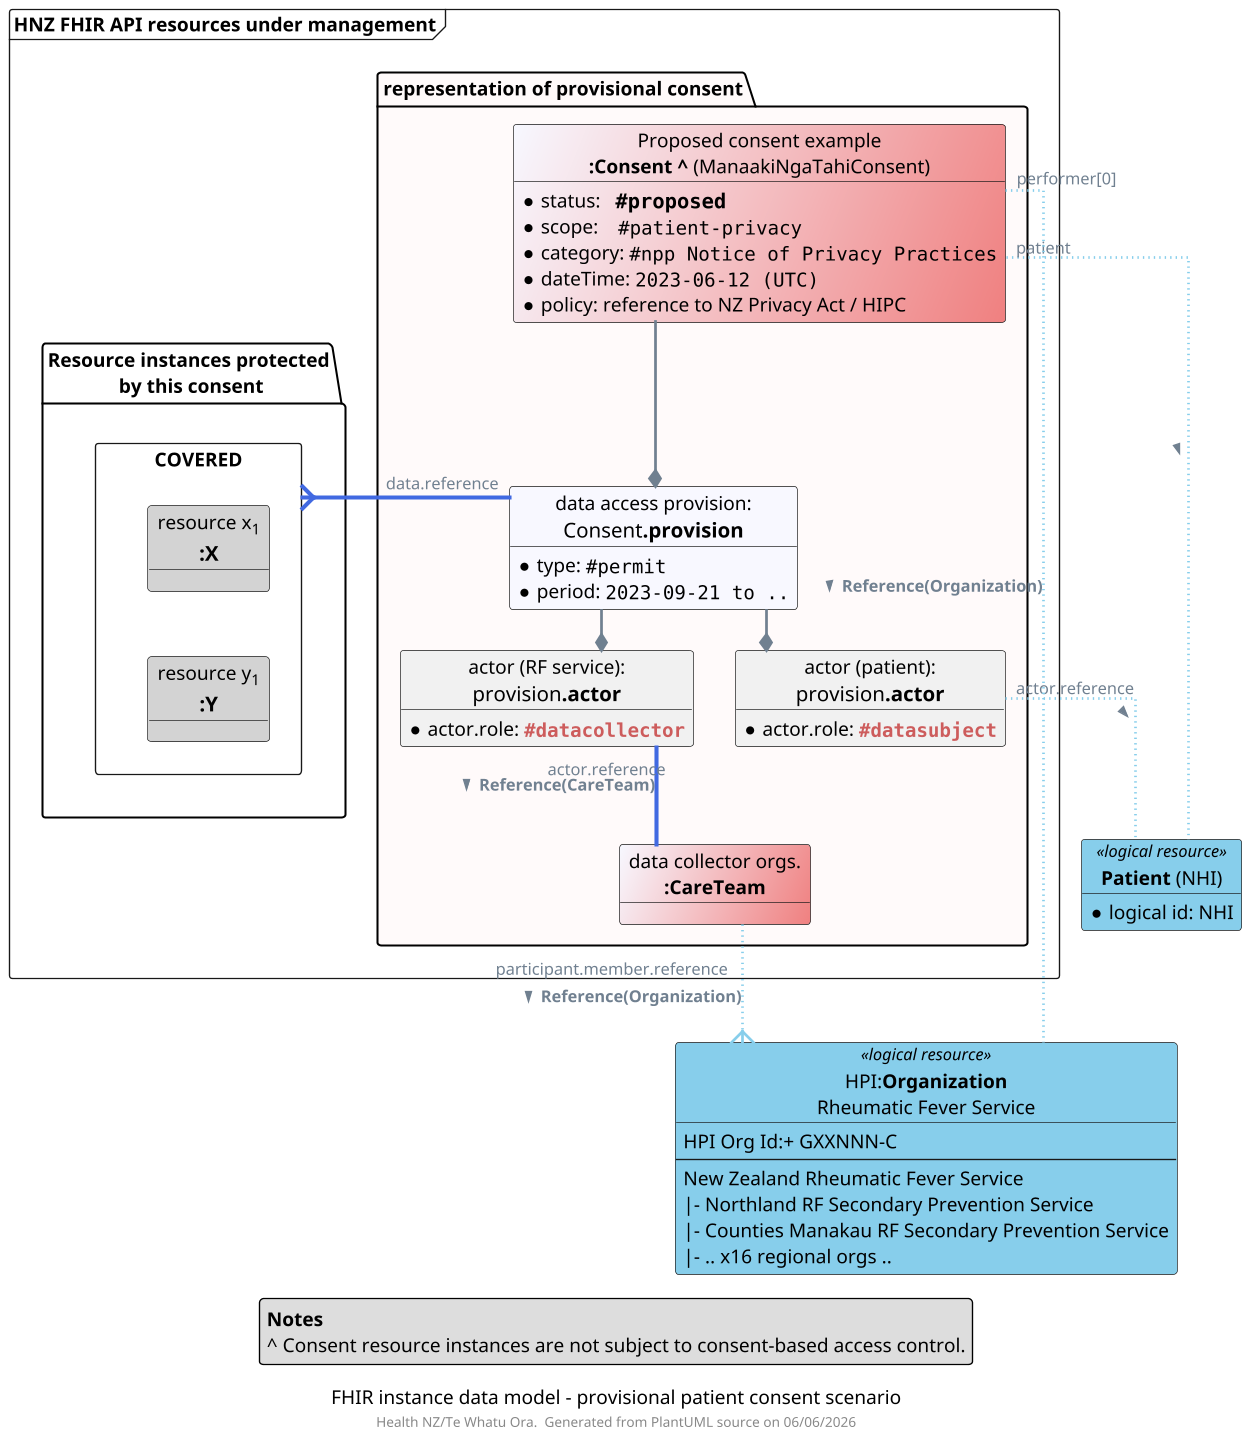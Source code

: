 @startuml obj-FHIR-data-consent-proposed

top to bottom direction
skinparam dpi 300
allow_mixing
scale 400 width

skinparam ActivityDiamondBackgroundColor #RoyalBlue
skinparam ArrowColor #SlateGrey   
skinparam ArrowFontColor #RoyalBlue
skinparam ArrowFontColor #SlateGrey  
skinparam ArrowFontSize 12
skinparam ArrowMessageAlignment left
skinparam BoxPadding 10
skinparam linetype ortho
skinparam nodesep 30
skinparam ranksep 30
skinparam roundcorner 5
skinparam sequenceArrowThickness 2

caption FHIR instance data model - provisional patient consent scenario

!procedure $Coding($Alias,$System,$Code,$Display)
  object "<color:GhostWhite>$System" as $Alias #MediumPurple {
    <color:GhostWhite><size:11>**$Code**-$Display
  }
!endprocedure

!procedure $ObjectDiagramLegendWithNote($heading,$noteline)

  legend bottom
    **$heading**
    $noteline
  endlegend

!endprocedure

frame "HNZ FHIR API resources under management" as HNZMain {

  package "representation of provisional consent" as ACTIVE #Snow {
      
    object "Proposed consent example\n<size:14>**:Consent ^** (ManaakiNgaTahiConsent)" as CONSENT #GhostWhite/LightCoral {
      * status:   ""<size:15>**#proposed**""
      * scope:    ""#patient-privacy""
      * category: ""#npp Notice of Privacy Practices""
      * dateTime: ""2023-06-12 (UTC)""
      * policy: reference to NZ Privacy Act / HIPC
    }

    object "data access provision:\n<size:15>Consent**.provision**" as DAP #GhostWhite {
      * type: ""#permit""
      * period: ""2023-09-21 to ..""
    }

    object "actor (RF service):\n<size:15>provision**.actor**" as SActor1 {
      * actor.role: ""<color:#IndianRed>**#datacollector**""
    }

    object "actor (patient):\n<size:15>provision**.actor**" as SActor2 {
      * actor.role: ""<color:#IndianRed>**#datasubject**""
    }

    object "data collector orgs.\n**:CareTeam**" as CARETEAM1 #GhostWhite/LightCoral
  }

  'object "privacy questions\n<size:15>**:Questionnaire**" as Q #Red

  package "Resource instances protected\n by this consent" {
    rectangle COVERED {
      object "resource x<sub>1</sub>\n**<size:15>:X**" as AnyResource #LightGray
      object "resource y<sub>1</sub>\n**<size:15>:Y**" as AnotherResource #LightGray
    }
    'QRC -[hidden]d- AnyResource
    AnyResource -[hidden]d- AnotherResource
  }

  ' non-consent resources


  ' connectors
  DAP "data.reference" -[thickness=3,#RoyalBlue]l--{ COVERED 
  DAP --* SActor1
  DAP --* SActor2

  CONSENT -d-* DAP
  'CONSENT "sourceReference" -l- QRC: >
  'QRC -[#LightGray]u-- Q: questionnaire >
}

' resources in other repos
object "**Patient** (NHI)" as Patient <<logical resource>> #SkyBlue {
  * logical id: NHI
}

object "HPI:**Organization**\nRheumatic Fever Service" as HPI <<logical resource>> #SkyBlue {
  HPI Org Id:+ GXXNNN-C
  ---
  New Zealand Rheumatic Fever Service
   |- Northland RF Secondary Prevention Service
   |- Counties Manakau RF Secondary Prevention Service
   |- .. x16 regional orgs ..

}

SActor1 "actor.reference" -[thickness=3,#RoyalBlue]- CARETEAM1: **Reference(CareTeam)** >
SActor2 "actor.reference" -[dotted,#SkyBlue]- Patient:  >
CARETEAM1 "\nparticipant.member.reference" -[dotted,#SkyBlue]d--{ HPI: **Reference(Organization)** >
CONSENT "patient" -[dotted,#SkyBlue]-- Patient: >
CONSENT "performer[0]" -[dotted,#SkyBlue]--- HPI: **Reference(Organization)** >

$ObjectDiagramLegendWithNote("Notes","^ Consent resource instances are not subject to consent-based access control.")

footer "Health NZ/Te Whatu Ora.  Generated from PlantUML source on %date('dd/MM/yyyy')"

@enduml